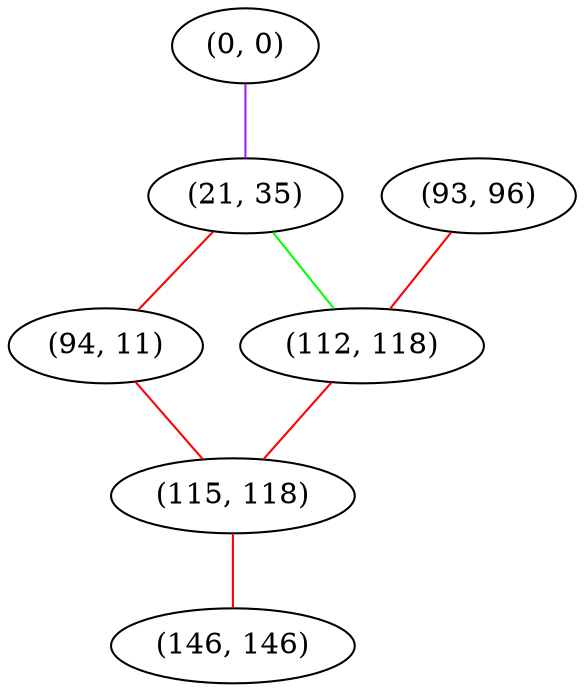 graph "" {
"(0, 0)";
"(93, 96)";
"(21, 35)";
"(94, 11)";
"(112, 118)";
"(115, 118)";
"(146, 146)";
"(0, 0)" -- "(21, 35)"  [color=purple, key=0, weight=4];
"(93, 96)" -- "(112, 118)"  [color=red, key=0, weight=1];
"(21, 35)" -- "(94, 11)"  [color=red, key=0, weight=1];
"(21, 35)" -- "(112, 118)"  [color=green, key=0, weight=2];
"(94, 11)" -- "(115, 118)"  [color=red, key=0, weight=1];
"(112, 118)" -- "(115, 118)"  [color=red, key=0, weight=1];
"(115, 118)" -- "(146, 146)"  [color=red, key=0, weight=1];
}
